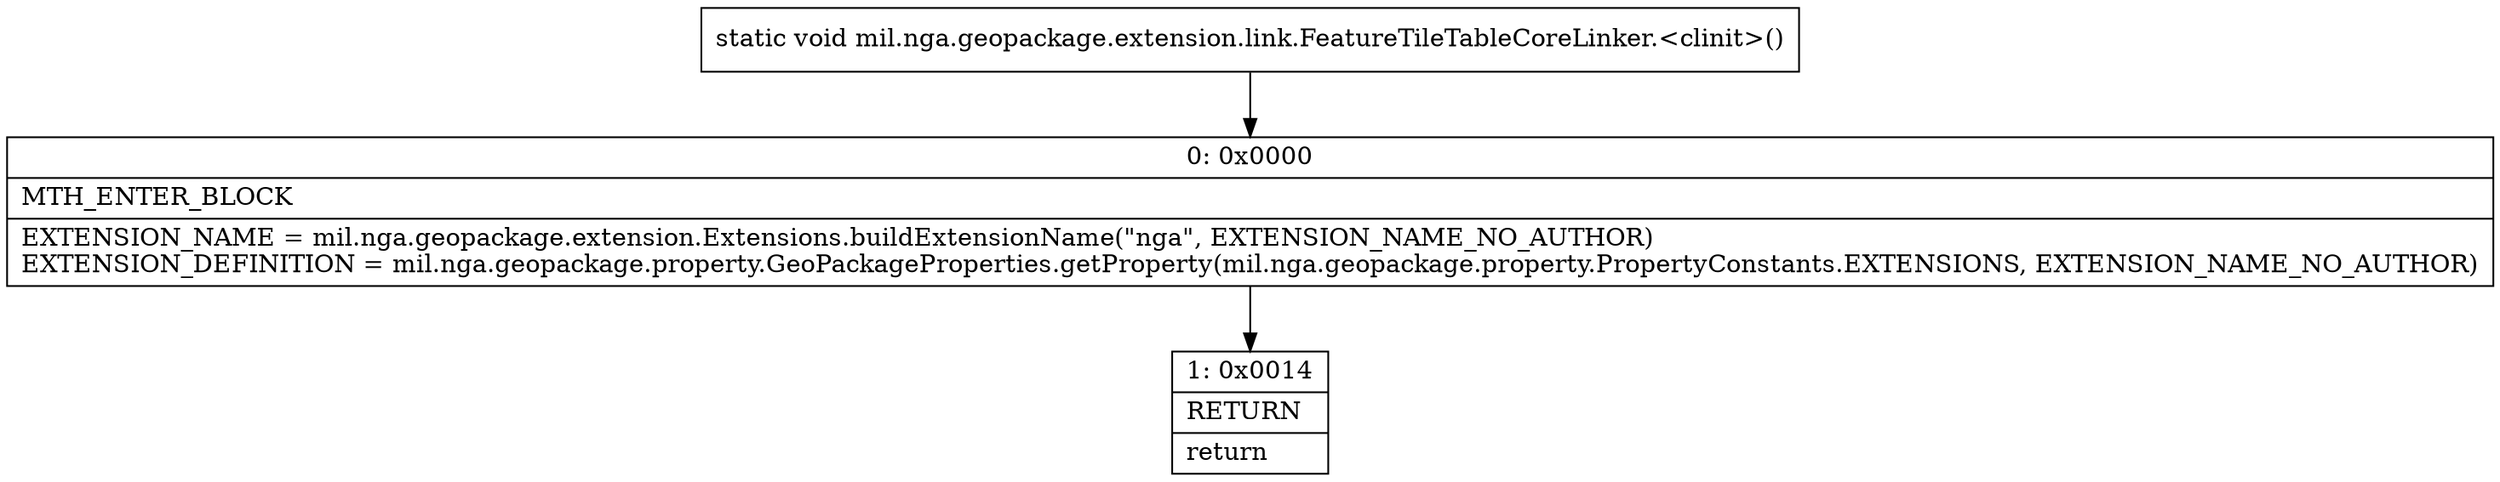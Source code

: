 digraph "CFG formil.nga.geopackage.extension.link.FeatureTileTableCoreLinker.\<clinit\>()V" {
Node_0 [shape=record,label="{0\:\ 0x0000|MTH_ENTER_BLOCK\l|EXTENSION_NAME = mil.nga.geopackage.extension.Extensions.buildExtensionName(\"nga\", EXTENSION_NAME_NO_AUTHOR)\lEXTENSION_DEFINITION = mil.nga.geopackage.property.GeoPackageProperties.getProperty(mil.nga.geopackage.property.PropertyConstants.EXTENSIONS, EXTENSION_NAME_NO_AUTHOR)\l}"];
Node_1 [shape=record,label="{1\:\ 0x0014|RETURN\l|return\l}"];
MethodNode[shape=record,label="{static void mil.nga.geopackage.extension.link.FeatureTileTableCoreLinker.\<clinit\>() }"];
MethodNode -> Node_0;
Node_0 -> Node_1;
}

